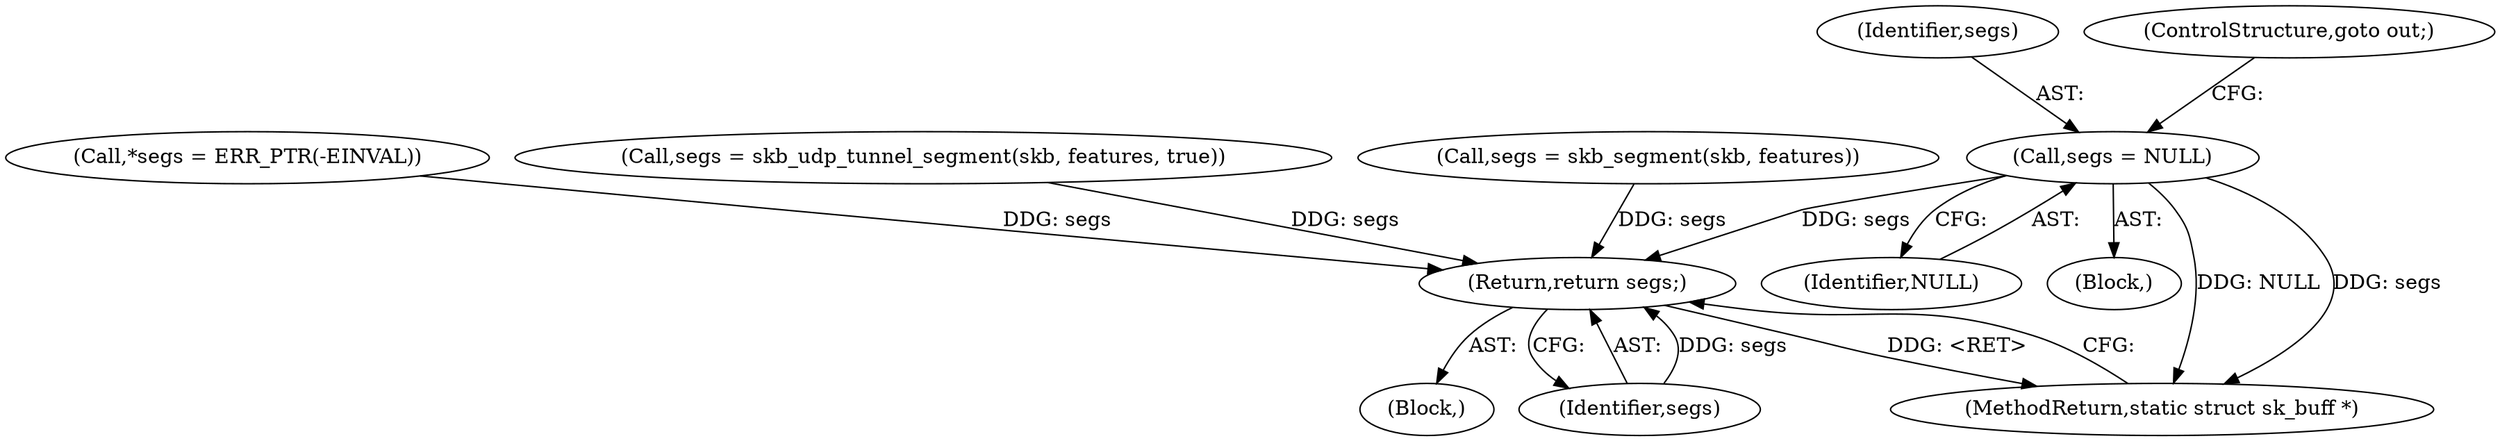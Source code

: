 digraph "0_linux_2423496af35d94a87156b063ea5cedffc10a70a1_2@pointer" {
"1000174" [label="(Call,segs = NULL)"];
"1000401" [label="(Return,return segs;)"];
"1000176" [label="(Identifier,NULL)"];
"1000402" [label="(Identifier,segs)"];
"1000174" [label="(Call,segs = NULL)"];
"1000175" [label="(Identifier,segs)"];
"1000110" [label="(Block,)"];
"1000112" [label="(Call,*segs = ERR_PTR(-EINVAL))"];
"1000191" [label="(Call,segs = skb_udp_tunnel_segment(skb, features, true))"];
"1000395" [label="(Call,segs = skb_segment(skb, features))"];
"1000151" [label="(Block,)"];
"1000403" [label="(MethodReturn,static struct sk_buff *)"];
"1000401" [label="(Return,return segs;)"];
"1000177" [label="(ControlStructure,goto out;)"];
"1000174" -> "1000151"  [label="AST: "];
"1000174" -> "1000176"  [label="CFG: "];
"1000175" -> "1000174"  [label="AST: "];
"1000176" -> "1000174"  [label="AST: "];
"1000177" -> "1000174"  [label="CFG: "];
"1000174" -> "1000403"  [label="DDG: NULL"];
"1000174" -> "1000403"  [label="DDG: segs"];
"1000174" -> "1000401"  [label="DDG: segs"];
"1000401" -> "1000110"  [label="AST: "];
"1000401" -> "1000402"  [label="CFG: "];
"1000402" -> "1000401"  [label="AST: "];
"1000403" -> "1000401"  [label="CFG: "];
"1000401" -> "1000403"  [label="DDG: <RET>"];
"1000402" -> "1000401"  [label="DDG: segs"];
"1000395" -> "1000401"  [label="DDG: segs"];
"1000112" -> "1000401"  [label="DDG: segs"];
"1000191" -> "1000401"  [label="DDG: segs"];
}
